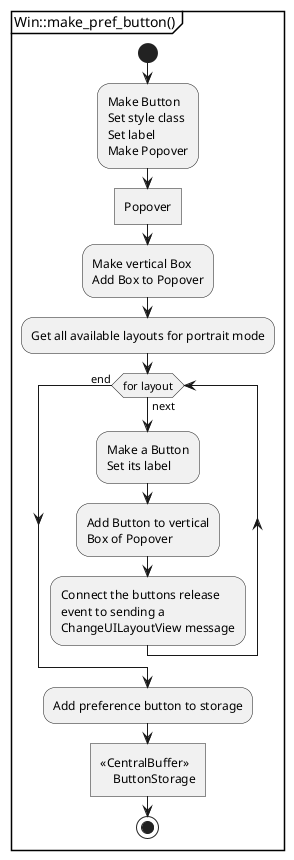 @startuml win_make_pref_button

partition "Win::make_pref_button()"{  
  start
  :Make Button
  Set style class
  Set label
  Make Popover;
  :Popover]
  :Make vertical Box
  Add Box to Popover;
  :Get all available layouts for portrait mode;

  while (for layout) is (next)
    :Make a Button
    Set its label;
    :Add Button to vertical
    Box of Popover;
    :Connect the buttons release 
    event to sending a
    ChangeUILayoutView message;
  endwhile (end)

  :Add preference button to storage;
  :<<CentralBuffer>>
      ButtonStorage]
  stop
}
@enduml